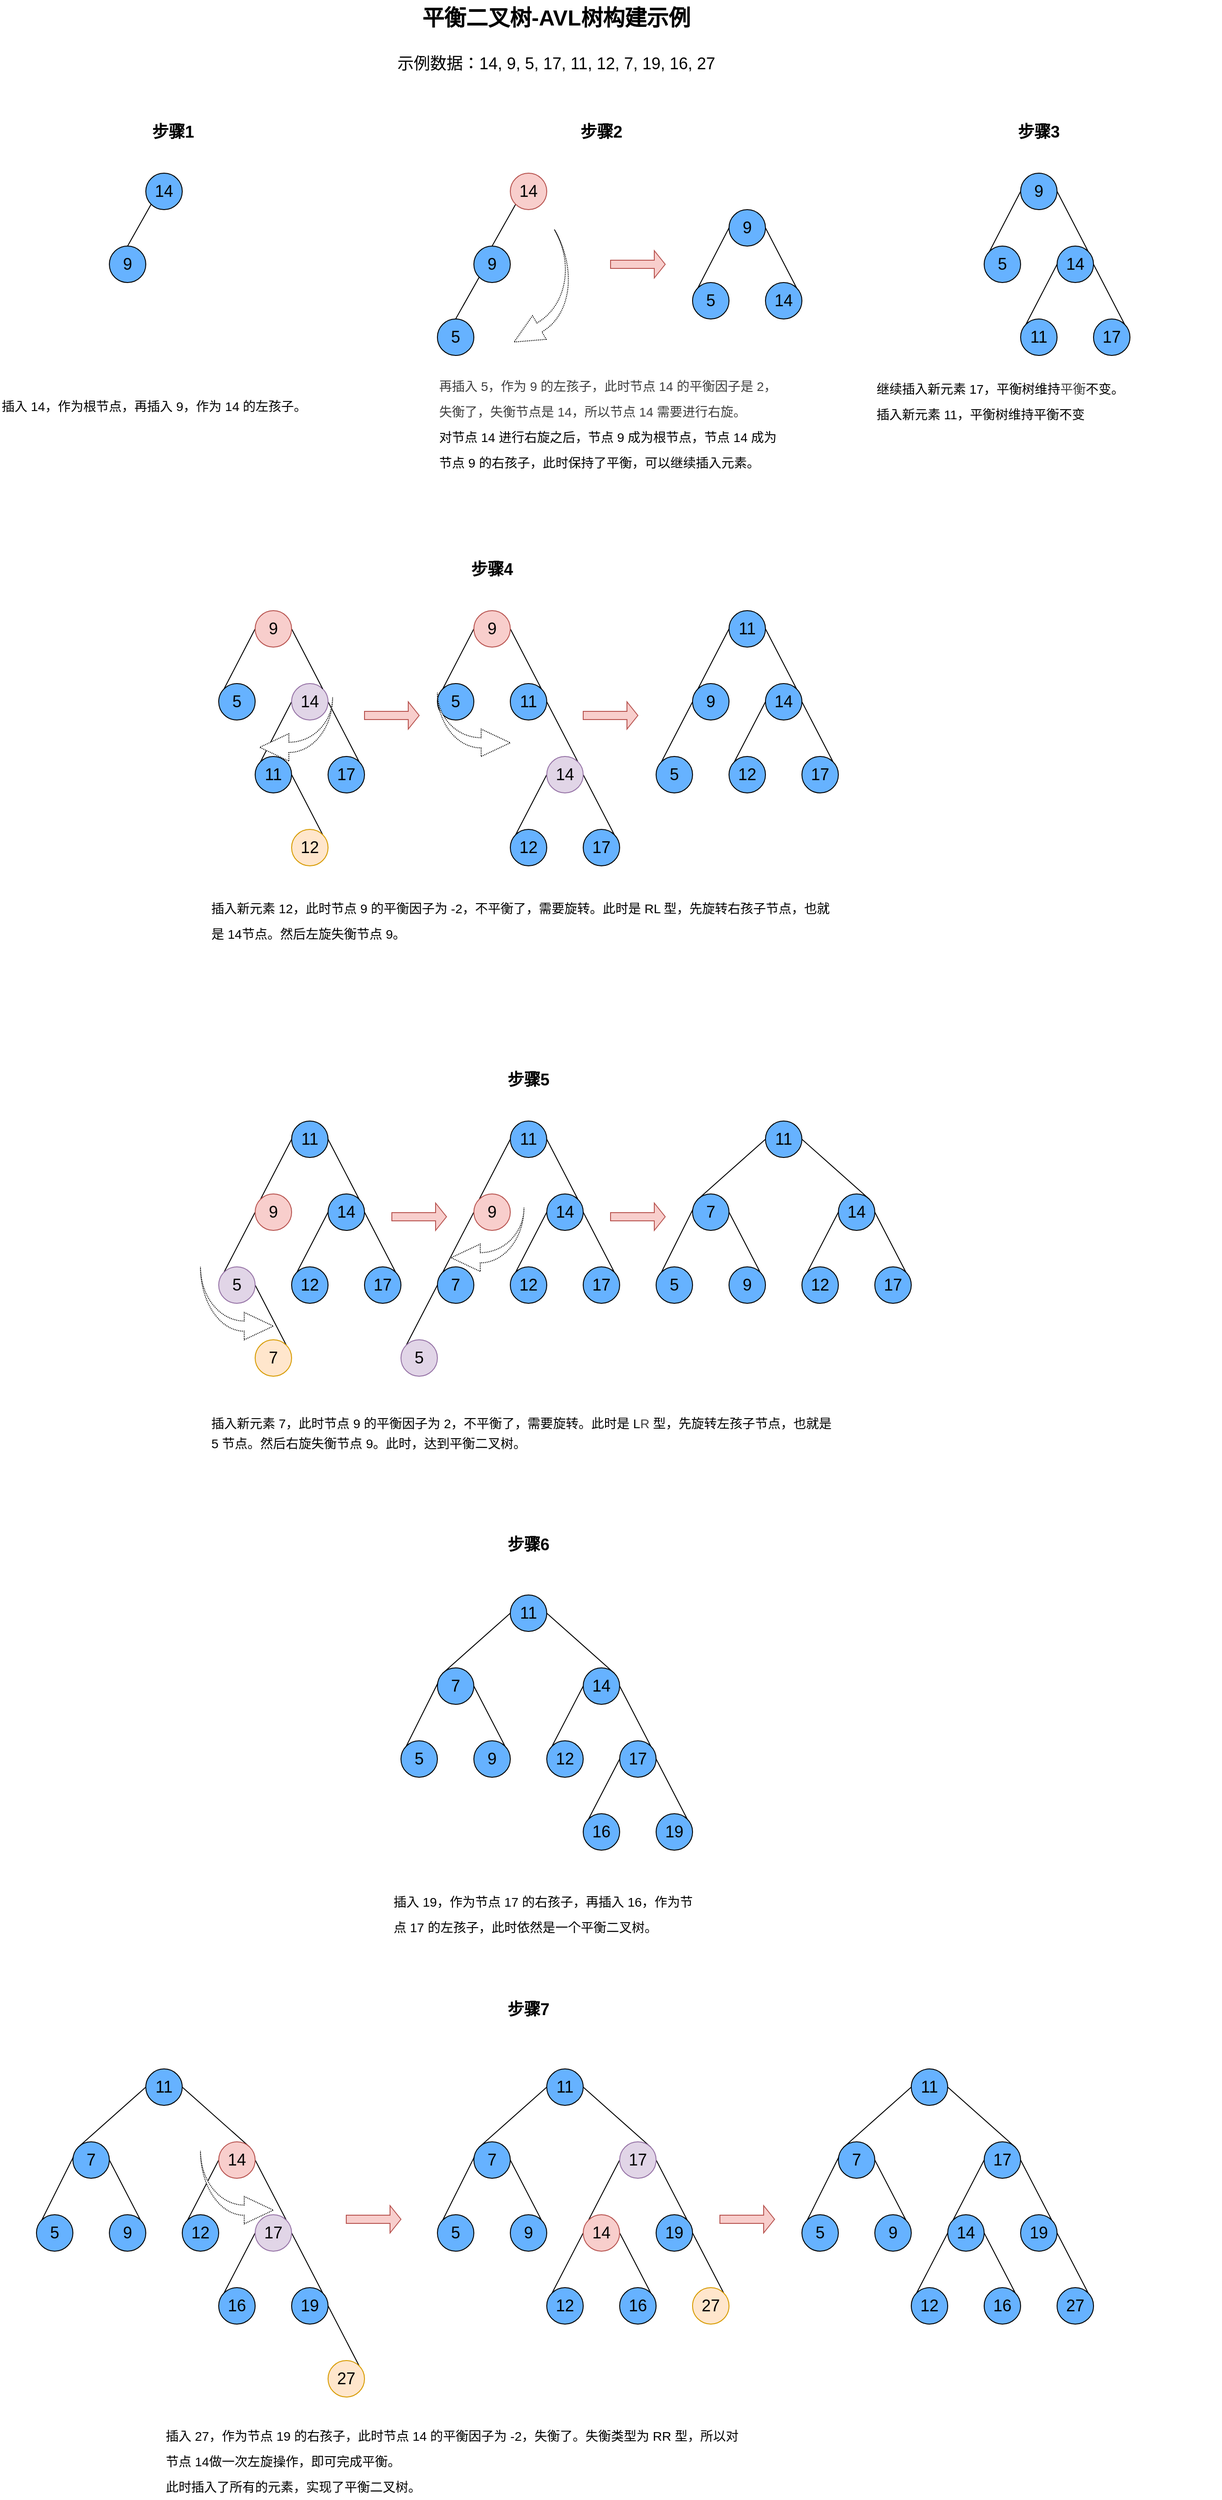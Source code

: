<mxfile version="26.2.14">
  <diagram id="YEVGIOFD4EVIUU1JOiOm" name="Page-1">
    <mxGraphModel dx="1411" dy="2709" grid="1" gridSize="10" guides="1" tooltips="1" connect="1" arrows="1" fold="1" page="1" pageScale="1" pageWidth="1200" pageHeight="1920" math="0" shadow="0">
      <root>
        <mxCell id="0" />
        <mxCell id="1" parent="0" />
        <mxCell id="4" value="&lt;b&gt;&lt;font style=&quot;font-size: 18px;&quot;&gt;步骤1&lt;/font&gt;&lt;/b&gt;" style="text;html=1;align=center;verticalAlign=middle;whiteSpace=wrap;rounded=0;" parent="1" vertex="1">
          <mxGeometry x="200" y="100" width="60" height="30" as="geometry" />
        </mxCell>
        <mxCell id="9" value="&lt;font style=&quot;font-size: 14px; line-height: 200%;&quot;&gt;插入 14，作为根节点，再插入 9，作为 14 的左孩子。&lt;/font&gt;" style="text;html=1;align=left;verticalAlign=middle;whiteSpace=wrap;rounded=0;" parent="1" vertex="1">
          <mxGeometry x="40" y="390" width="380" height="50" as="geometry" />
        </mxCell>
        <mxCell id="10" style="edgeStyle=none;html=1;exitX=0;exitY=1;exitDx=0;exitDy=0;entryX=0.5;entryY=0;entryDx=0;entryDy=0;endArrow=none;endFill=0;" parent="1" target="13" edge="1">
          <mxGeometry relative="1" as="geometry">
            <mxPoint x="605.858" y="194.142" as="sourcePoint" />
          </mxGeometry>
        </mxCell>
        <mxCell id="12" style="edgeStyle=none;html=1;exitX=0;exitY=1;exitDx=0;exitDy=0;entryX=0.5;entryY=0;entryDx=0;entryDy=0;endArrow=none;endFill=0;" parent="1" source="13" target="14" edge="1">
          <mxGeometry relative="1" as="geometry" />
        </mxCell>
        <mxCell id="13" value="&lt;font style=&quot;color: rgb(0, 0, 0); font-size: 18px;&quot;&gt;9&lt;/font&gt;" style="ellipse;whiteSpace=wrap;html=1;aspect=fixed;fillColor=#66B2FF;" parent="1" vertex="1">
          <mxGeometry x="560" y="240" width="40" height="40" as="geometry" />
        </mxCell>
        <mxCell id="14" value="&lt;font style=&quot;color: rgb(0, 0, 0); font-size: 18px;&quot;&gt;5&lt;/font&gt;" style="ellipse;whiteSpace=wrap;html=1;aspect=fixed;fillColor=#66B2FF;" parent="1" vertex="1">
          <mxGeometry x="520" y="320" width="40" height="40" as="geometry" />
        </mxCell>
        <mxCell id="16" value="&lt;b&gt;&lt;font style=&quot;font-size: 18px;&quot;&gt;步骤2&lt;/font&gt;&lt;/b&gt;" style="text;html=1;align=center;verticalAlign=middle;whiteSpace=wrap;rounded=0;" parent="1" vertex="1">
          <mxGeometry x="670" y="100" width="60" height="30" as="geometry" />
        </mxCell>
        <mxCell id="17" value="&lt;font style=&quot;color: rgb(0, 0, 0); font-size: 18px;&quot;&gt;14&lt;/font&gt;" style="ellipse;whiteSpace=wrap;html=1;aspect=fixed;fillColor=#66B2FF;" parent="1" vertex="1">
          <mxGeometry x="880" y="280" width="40" height="40" as="geometry" />
        </mxCell>
        <mxCell id="20" style="edgeStyle=none;html=1;exitX=0;exitY=0.5;exitDx=0;exitDy=0;entryX=0;entryY=0;entryDx=0;entryDy=0;endArrow=none;endFill=0;" parent="1" source="18" target="19" edge="1">
          <mxGeometry relative="1" as="geometry" />
        </mxCell>
        <mxCell id="21" style="edgeStyle=none;html=1;exitX=1;exitY=0.5;exitDx=0;exitDy=0;entryX=1;entryY=0;entryDx=0;entryDy=0;endArrow=none;endFill=0;" parent="1" source="18" target="17" edge="1">
          <mxGeometry relative="1" as="geometry" />
        </mxCell>
        <mxCell id="18" value="&lt;font style=&quot;color: rgb(0, 0, 0); font-size: 18px;&quot;&gt;9&lt;/font&gt;" style="ellipse;whiteSpace=wrap;html=1;aspect=fixed;fillColor=#66B2FF;" parent="1" vertex="1">
          <mxGeometry x="840" y="200" width="40" height="40" as="geometry" />
        </mxCell>
        <mxCell id="19" value="&lt;font style=&quot;color: rgb(0, 0, 0); font-size: 18px;&quot;&gt;5&lt;/font&gt;" style="ellipse;whiteSpace=wrap;html=1;aspect=fixed;fillColor=#66B2FF;" parent="1" vertex="1">
          <mxGeometry x="800" y="280" width="40" height="40" as="geometry" />
        </mxCell>
        <mxCell id="22" value="&lt;div&gt;&lt;span style=&quot;font-size: 14px; line-height: 200%;&quot;&gt;&lt;span style=&quot;color: rgb(63, 63, 63);&quot;&gt;再插入 5，作为 9 的左孩子，此时节点 14 的平衡因子是 2，失衡了，失衡节点是 14，所以节点 14 需要进行右旋。&lt;/span&gt;&lt;/span&gt;&lt;/div&gt;&lt;span style=&quot;font-size: 14px; line-height: 200%;&quot;&gt;对节点 14 进行右旋之后，节点 9 成为根节点，节点 14 成为节点 9 的右孩子，此时保持了平衡，可以继续插入元素。&lt;/span&gt;" style="text;html=1;align=left;verticalAlign=middle;whiteSpace=wrap;rounded=0;" parent="1" vertex="1">
          <mxGeometry x="520" y="380" width="380" height="110" as="geometry" />
        </mxCell>
        <mxCell id="23" value="" style="html=1;shadow=0;align=center;verticalAlign=middle;shape=mxgraph.arrows2.jumpInArrow;dy=5.58;dx=31.99;arrowHead=30.02;rotation=60;flipH=1;flipV=1;direction=north;perimeterSpacing=0;dashed=1;dashPattern=1 1;" parent="1" vertex="1">
          <mxGeometry x="580" y="240" width="100" height="100" as="geometry" />
        </mxCell>
        <mxCell id="24" value="&lt;b&gt;&lt;font style=&quot;font-size: 18px;&quot;&gt;步骤3&lt;/font&gt;&lt;/b&gt;" style="text;html=1;align=center;verticalAlign=middle;whiteSpace=wrap;rounded=0;" parent="1" vertex="1">
          <mxGeometry x="1150" y="100" width="60" height="30" as="geometry" />
        </mxCell>
        <mxCell id="33" style="edgeStyle=none;html=1;exitX=1;exitY=0.5;exitDx=0;exitDy=0;entryX=1;entryY=0;entryDx=0;entryDy=0;endArrow=none;endFill=0;" parent="1" source="25" target="31" edge="1">
          <mxGeometry relative="1" as="geometry" />
        </mxCell>
        <mxCell id="35" style="edgeStyle=none;html=1;exitX=0;exitY=0.5;exitDx=0;exitDy=0;entryX=0;entryY=0;entryDx=0;entryDy=0;endArrow=none;endFill=0;" parent="1" source="25" target="34" edge="1">
          <mxGeometry relative="1" as="geometry" />
        </mxCell>
        <mxCell id="25" value="&lt;font style=&quot;color: rgb(0, 0, 0); font-size: 18px;&quot;&gt;14&lt;/font&gt;" style="ellipse;whiteSpace=wrap;html=1;aspect=fixed;fillColor=#66B2FF;" parent="1" vertex="1">
          <mxGeometry x="1200" y="240" width="40" height="40" as="geometry" />
        </mxCell>
        <mxCell id="26" style="edgeStyle=none;html=1;exitX=0;exitY=0.5;exitDx=0;exitDy=0;entryX=0;entryY=0;entryDx=0;entryDy=0;endArrow=none;endFill=0;" parent="1" source="28" target="29" edge="1">
          <mxGeometry relative="1" as="geometry" />
        </mxCell>
        <mxCell id="27" style="edgeStyle=none;html=1;exitX=1;exitY=0.5;exitDx=0;exitDy=0;entryX=1;entryY=0;entryDx=0;entryDy=0;endArrow=none;endFill=0;" parent="1" source="28" target="25" edge="1">
          <mxGeometry relative="1" as="geometry" />
        </mxCell>
        <mxCell id="28" value="&lt;font style=&quot;color: rgb(0, 0, 0); font-size: 18px;&quot;&gt;9&lt;/font&gt;" style="ellipse;whiteSpace=wrap;html=1;aspect=fixed;fillColor=#66B2FF;" parent="1" vertex="1">
          <mxGeometry x="1160" y="160" width="40" height="40" as="geometry" />
        </mxCell>
        <mxCell id="29" value="&lt;font style=&quot;color: rgb(0, 0, 0); font-size: 18px;&quot;&gt;5&lt;/font&gt;" style="ellipse;whiteSpace=wrap;html=1;aspect=fixed;fillColor=#66B2FF;" parent="1" vertex="1">
          <mxGeometry x="1120" y="240" width="40" height="40" as="geometry" />
        </mxCell>
        <mxCell id="30" value="&lt;span style=&quot;font-size: 14px; line-height: 200%;&quot;&gt;继续插入新元素 17，平衡树维持&lt;span style=&quot;color: rgb(63, 63, 63);&quot;&gt;平衡&lt;/span&gt;不变。&lt;/span&gt;&lt;div&gt;&lt;span style=&quot;font-size: 14px; line-height: 200%;&quot;&gt;插入新元素 11，平衡树维持平衡不变&lt;/span&gt;&lt;/div&gt;" style="text;html=1;align=left;verticalAlign=middle;whiteSpace=wrap;rounded=0;" parent="1" vertex="1">
          <mxGeometry x="1000" y="380" width="380" height="60" as="geometry" />
        </mxCell>
        <mxCell id="31" value="&lt;font style=&quot;color: rgb(0, 0, 0); font-size: 18px;&quot;&gt;17&lt;/font&gt;" style="ellipse;whiteSpace=wrap;html=1;aspect=fixed;fillColor=#66B2FF;" parent="1" vertex="1">
          <mxGeometry x="1240" y="320" width="40" height="40" as="geometry" />
        </mxCell>
        <mxCell id="34" value="&lt;font style=&quot;color: rgb(0, 0, 0); font-size: 18px;&quot;&gt;11&lt;/font&gt;" style="ellipse;whiteSpace=wrap;html=1;aspect=fixed;fillColor=#66B2FF;" parent="1" vertex="1">
          <mxGeometry x="1160" y="320" width="40" height="40" as="geometry" />
        </mxCell>
        <mxCell id="36" value="&lt;b&gt;&lt;font style=&quot;font-size: 18px;&quot;&gt;步骤4&lt;/font&gt;&lt;/b&gt;" style="text;html=1;align=center;verticalAlign=middle;whiteSpace=wrap;rounded=0;" parent="1" vertex="1">
          <mxGeometry x="550" y="580" width="60" height="30" as="geometry" />
        </mxCell>
        <mxCell id="37" style="edgeStyle=none;html=1;exitX=1;exitY=0.5;exitDx=0;exitDy=0;entryX=1;entryY=0;entryDx=0;entryDy=0;endArrow=none;endFill=0;" parent="1" source="39" target="45" edge="1">
          <mxGeometry relative="1" as="geometry" />
        </mxCell>
        <mxCell id="38" style="edgeStyle=none;html=1;exitX=0;exitY=0.5;exitDx=0;exitDy=0;entryX=0;entryY=0;entryDx=0;entryDy=0;endArrow=none;endFill=0;" parent="1" source="39" target="46" edge="1">
          <mxGeometry relative="1" as="geometry" />
        </mxCell>
        <mxCell id="39" value="&lt;font style=&quot;color: rgb(0, 0, 0); font-size: 18px;&quot;&gt;14&lt;/font&gt;" style="ellipse;whiteSpace=wrap;html=1;aspect=fixed;fillColor=#e1d5e7;strokeColor=#9673a6;" parent="1" vertex="1">
          <mxGeometry x="360" y="720" width="40" height="40" as="geometry" />
        </mxCell>
        <mxCell id="40" style="edgeStyle=none;html=1;exitX=0;exitY=0.5;exitDx=0;exitDy=0;entryX=0;entryY=0;entryDx=0;entryDy=0;endArrow=none;endFill=0;" parent="1" source="42" target="43" edge="1">
          <mxGeometry relative="1" as="geometry" />
        </mxCell>
        <mxCell id="41" style="edgeStyle=none;html=1;exitX=1;exitY=0.5;exitDx=0;exitDy=0;entryX=1;entryY=0;entryDx=0;entryDy=0;endArrow=none;endFill=0;" parent="1" source="42" target="39" edge="1">
          <mxGeometry relative="1" as="geometry" />
        </mxCell>
        <mxCell id="42" value="&lt;font style=&quot;color: rgb(0, 0, 0); font-size: 18px;&quot;&gt;9&lt;/font&gt;" style="ellipse;whiteSpace=wrap;html=1;aspect=fixed;fillColor=#f8cecc;strokeColor=#b85450;" parent="1" vertex="1">
          <mxGeometry x="320" y="640" width="40" height="40" as="geometry" />
        </mxCell>
        <mxCell id="43" value="&lt;font style=&quot;color: rgb(0, 0, 0); font-size: 18px;&quot;&gt;5&lt;/font&gt;" style="ellipse;whiteSpace=wrap;html=1;aspect=fixed;fillColor=#66B2FF;" parent="1" vertex="1">
          <mxGeometry x="280" y="720" width="40" height="40" as="geometry" />
        </mxCell>
        <mxCell id="44" value="&lt;div&gt;&lt;span style=&quot;font-size: 14px; line-height: 200%;&quot;&gt;插入新元素 12，此时节点 9 的平衡因子为 -2，不平衡了，需要旋转。此时是 RL 型，先旋转右孩子节点，也就是 14节点。然后左旋失衡节点 9。&lt;/span&gt;&lt;/div&gt;" style="text;html=1;align=left;verticalAlign=middle;whiteSpace=wrap;rounded=0;" parent="1" vertex="1">
          <mxGeometry x="270" y="950" width="690" height="60" as="geometry" />
        </mxCell>
        <mxCell id="45" value="&lt;font style=&quot;color: rgb(0, 0, 0); font-size: 18px;&quot;&gt;17&lt;/font&gt;" style="ellipse;whiteSpace=wrap;html=1;aspect=fixed;fillColor=#66B2FF;" parent="1" vertex="1">
          <mxGeometry x="400" y="800" width="40" height="40" as="geometry" />
        </mxCell>
        <mxCell id="48" style="edgeStyle=none;html=1;exitX=1;exitY=0.5;exitDx=0;exitDy=0;entryX=1;entryY=0;entryDx=0;entryDy=0;endArrow=none;endFill=0;" parent="1" source="46" edge="1">
          <mxGeometry relative="1" as="geometry">
            <mxPoint x="394.142" y="885.858" as="targetPoint" />
          </mxGeometry>
        </mxCell>
        <mxCell id="46" value="&lt;font style=&quot;color: rgb(0, 0, 0); font-size: 18px;&quot;&gt;11&lt;/font&gt;" style="ellipse;whiteSpace=wrap;html=1;aspect=fixed;fillColor=#66B2FF;" parent="1" vertex="1">
          <mxGeometry x="320" y="800" width="40" height="40" as="geometry" />
        </mxCell>
        <mxCell id="50" value="" style="shape=singleArrow;whiteSpace=wrap;html=1;fillColor=#f8cecc;strokeColor=#b85450;" parent="1" vertex="1">
          <mxGeometry x="440" y="740" width="60" height="30" as="geometry" />
        </mxCell>
        <mxCell id="51" value="&lt;font style=&quot;color: rgb(0, 0, 0); font-size: 18px;&quot;&gt;14&lt;/font&gt;" style="ellipse;whiteSpace=wrap;html=1;aspect=fixed;fillColor=#f8cecc;strokeColor=#b85450;" parent="1" vertex="1">
          <mxGeometry x="600" y="160" width="40" height="40" as="geometry" />
        </mxCell>
        <mxCell id="52" value="&lt;font style=&quot;color: rgb(0, 0, 0); font-size: 18px;&quot;&gt;12&lt;/font&gt;" style="ellipse;whiteSpace=wrap;html=1;aspect=fixed;fillColor=#ffe6cc;strokeColor=#d79b00;" parent="1" vertex="1">
          <mxGeometry x="360" y="880" width="40" height="40" as="geometry" />
        </mxCell>
        <mxCell id="53" style="edgeStyle=none;html=1;exitX=1;exitY=0.5;exitDx=0;exitDy=0;entryX=1;entryY=0;entryDx=0;entryDy=0;endArrow=none;endFill=0;" parent="1" source="55" target="60" edge="1">
          <mxGeometry relative="1" as="geometry" />
        </mxCell>
        <mxCell id="55" value="&lt;font style=&quot;color: rgb(0, 0, 0); font-size: 18px;&quot;&gt;11&lt;/font&gt;" style="ellipse;whiteSpace=wrap;html=1;aspect=fixed;fillColor=#66B2FF;" parent="1" vertex="1">
          <mxGeometry x="600" y="720" width="40" height="40" as="geometry" />
        </mxCell>
        <mxCell id="56" style="edgeStyle=none;html=1;exitX=0;exitY=0.5;exitDx=0;exitDy=0;entryX=0;entryY=0;entryDx=0;entryDy=0;endArrow=none;endFill=0;" parent="1" source="58" target="59" edge="1">
          <mxGeometry relative="1" as="geometry" />
        </mxCell>
        <mxCell id="57" style="edgeStyle=none;html=1;exitX=1;exitY=0.5;exitDx=0;exitDy=0;entryX=1;entryY=0;entryDx=0;entryDy=0;endArrow=none;endFill=0;" parent="1" source="58" target="55" edge="1">
          <mxGeometry relative="1" as="geometry" />
        </mxCell>
        <mxCell id="58" value="&lt;font style=&quot;color: rgb(0, 0, 0); font-size: 18px;&quot;&gt;9&lt;/font&gt;" style="ellipse;whiteSpace=wrap;html=1;aspect=fixed;fillColor=#f8cecc;strokeColor=#b85450;" parent="1" vertex="1">
          <mxGeometry x="560" y="640" width="40" height="40" as="geometry" />
        </mxCell>
        <mxCell id="59" value="&lt;font style=&quot;color: rgb(0, 0, 0); font-size: 18px;&quot;&gt;5&lt;/font&gt;" style="ellipse;whiteSpace=wrap;html=1;aspect=fixed;fillColor=#66B2FF;" parent="1" vertex="1">
          <mxGeometry x="520" y="720" width="40" height="40" as="geometry" />
        </mxCell>
        <mxCell id="65" style="edgeStyle=none;html=1;exitX=0;exitY=0.5;exitDx=0;exitDy=0;entryX=0;entryY=0;entryDx=0;entryDy=0;endArrow=none;endFill=0;" parent="1" source="60" target="62" edge="1">
          <mxGeometry relative="1" as="geometry" />
        </mxCell>
        <mxCell id="66" style="edgeStyle=none;html=1;exitX=1;exitY=0.5;exitDx=0;exitDy=0;entryX=1;entryY=0;entryDx=0;entryDy=0;endArrow=none;endFill=0;" parent="1" source="60" target="64" edge="1">
          <mxGeometry relative="1" as="geometry" />
        </mxCell>
        <mxCell id="60" value="&lt;font style=&quot;color: rgb(0, 0, 0); font-size: 18px;&quot;&gt;14&lt;/font&gt;" style="ellipse;whiteSpace=wrap;html=1;aspect=fixed;fillColor=#e1d5e7;strokeColor=#9673a6;" parent="1" vertex="1">
          <mxGeometry x="640" y="800" width="40" height="40" as="geometry" />
        </mxCell>
        <mxCell id="62" value="&lt;font style=&quot;color: rgb(0, 0, 0); font-size: 18px;&quot;&gt;12&lt;/font&gt;" style="ellipse;whiteSpace=wrap;html=1;aspect=fixed;fillColor=#66B2FF;" parent="1" vertex="1">
          <mxGeometry x="600" y="880" width="40" height="40" as="geometry" />
        </mxCell>
        <mxCell id="64" value="&lt;font style=&quot;color: rgb(0, 0, 0); font-size: 18px;&quot;&gt;17&lt;/font&gt;" style="ellipse;whiteSpace=wrap;html=1;aspect=fixed;fillColor=#66B2FF;" parent="1" vertex="1">
          <mxGeometry x="680" y="880" width="40" height="40" as="geometry" />
        </mxCell>
        <mxCell id="67" value="" style="shape=singleArrow;whiteSpace=wrap;html=1;fillColor=#f8cecc;strokeColor=#b85450;" parent="1" vertex="1">
          <mxGeometry x="680" y="740" width="60" height="30" as="geometry" />
        </mxCell>
        <mxCell id="68" style="edgeStyle=none;html=1;exitX=1;exitY=0.5;exitDx=0;exitDy=0;entryX=1;entryY=0;entryDx=0;entryDy=0;endArrow=none;endFill=0;" parent="1" source="69" target="76" edge="1">
          <mxGeometry relative="1" as="geometry" />
        </mxCell>
        <mxCell id="80" style="edgeStyle=none;html=1;exitX=0;exitY=0.5;exitDx=0;exitDy=0;entryX=0;entryY=0;entryDx=0;entryDy=0;endArrow=none;endFill=0;" parent="1" source="69" target="73" edge="1">
          <mxGeometry relative="1" as="geometry" />
        </mxCell>
        <mxCell id="69" value="&lt;font style=&quot;color: rgb(0, 0, 0); font-size: 18px;&quot;&gt;11&lt;/font&gt;" style="ellipse;whiteSpace=wrap;html=1;aspect=fixed;fillColor=#66B2FF;" parent="1" vertex="1">
          <mxGeometry x="840" y="640" width="40" height="40" as="geometry" />
        </mxCell>
        <mxCell id="81" style="edgeStyle=none;html=1;exitX=0;exitY=0.5;exitDx=0;exitDy=0;entryX=0;entryY=0;entryDx=0;entryDy=0;endArrow=none;endFill=0;" parent="1" source="73" target="79" edge="1">
          <mxGeometry relative="1" as="geometry" />
        </mxCell>
        <mxCell id="73" value="&lt;font style=&quot;color: rgb(0, 0, 0); font-size: 18px;&quot;&gt;9&lt;/font&gt;" style="ellipse;whiteSpace=wrap;html=1;aspect=fixed;fillColor=#66B2FF;" parent="1" vertex="1">
          <mxGeometry x="800" y="720" width="40" height="40" as="geometry" />
        </mxCell>
        <mxCell id="74" style="edgeStyle=none;html=1;exitX=0;exitY=0.5;exitDx=0;exitDy=0;entryX=0;entryY=0;entryDx=0;entryDy=0;endArrow=none;endFill=0;" parent="1" source="76" target="77" edge="1">
          <mxGeometry relative="1" as="geometry" />
        </mxCell>
        <mxCell id="75" style="edgeStyle=none;html=1;exitX=1;exitY=0.5;exitDx=0;exitDy=0;entryX=1;entryY=0;entryDx=0;entryDy=0;endArrow=none;endFill=0;" parent="1" source="76" target="78" edge="1">
          <mxGeometry relative="1" as="geometry" />
        </mxCell>
        <mxCell id="76" value="&lt;font style=&quot;color: rgb(0, 0, 0); font-size: 18px;&quot;&gt;14&lt;/font&gt;" style="ellipse;whiteSpace=wrap;html=1;aspect=fixed;fillColor=#66B2FF;" parent="1" vertex="1">
          <mxGeometry x="880" y="720" width="40" height="40" as="geometry" />
        </mxCell>
        <mxCell id="77" value="&lt;font style=&quot;color: rgb(0, 0, 0); font-size: 18px;&quot;&gt;12&lt;/font&gt;" style="ellipse;whiteSpace=wrap;html=1;aspect=fixed;fillColor=#66B2FF;" parent="1" vertex="1">
          <mxGeometry x="840" y="800" width="40" height="40" as="geometry" />
        </mxCell>
        <mxCell id="78" value="&lt;font style=&quot;color: rgb(0, 0, 0); font-size: 18px;&quot;&gt;17&lt;/font&gt;" style="ellipse;whiteSpace=wrap;html=1;aspect=fixed;fillColor=#66B2FF;" parent="1" vertex="1">
          <mxGeometry x="920" y="800" width="40" height="40" as="geometry" />
        </mxCell>
        <mxCell id="79" value="&lt;font style=&quot;color: rgb(0, 0, 0); font-size: 18px;&quot;&gt;5&lt;/font&gt;" style="ellipse;whiteSpace=wrap;html=1;aspect=fixed;fillColor=#66B2FF;" parent="1" vertex="1">
          <mxGeometry x="760" y="800" width="40" height="40" as="geometry" />
        </mxCell>
        <mxCell id="82" value="" style="html=1;shadow=0;align=center;verticalAlign=middle;shape=mxgraph.arrows2.jumpInArrow;dy=5.58;dx=31.99;arrowHead=30.02;rotation=90;flipH=1;flipV=1;direction=north;perimeterSpacing=0;dashed=1;dashPattern=1 1;" parent="1" vertex="1">
          <mxGeometry x="330" y="730" width="70" height="80" as="geometry" />
        </mxCell>
        <mxCell id="84" value="" style="shape=singleArrow;whiteSpace=wrap;html=1;fillColor=#f8cecc;strokeColor=#b85450;" parent="1" vertex="1">
          <mxGeometry x="710" y="245" width="60" height="30" as="geometry" />
        </mxCell>
        <mxCell id="85" style="edgeStyle=none;html=1;exitX=0;exitY=1;exitDx=0;exitDy=0;entryX=0.5;entryY=0;entryDx=0;entryDy=0;endArrow=none;endFill=0;" parent="1" target="87" edge="1">
          <mxGeometry relative="1" as="geometry">
            <mxPoint x="205.858" y="194.142" as="sourcePoint" />
          </mxGeometry>
        </mxCell>
        <mxCell id="87" value="&lt;font style=&quot;color: rgb(0, 0, 0); font-size: 18px;&quot;&gt;9&lt;/font&gt;" style="ellipse;whiteSpace=wrap;html=1;aspect=fixed;fillColor=#66B2FF;" parent="1" vertex="1">
          <mxGeometry x="160" y="240" width="40" height="40" as="geometry" />
        </mxCell>
        <mxCell id="90" value="&lt;font style=&quot;color: rgb(0, 0, 0); font-size: 18px;&quot;&gt;14&lt;/font&gt;" style="ellipse;whiteSpace=wrap;html=1;aspect=fixed;fillColor=#66B2FF;" parent="1" vertex="1">
          <mxGeometry x="200" y="160" width="40" height="40" as="geometry" />
        </mxCell>
        <mxCell id="91" value="&lt;font style=&quot;font-size: 24px;&quot;&gt;&lt;b&gt;平衡二叉树-AVL树构建示例&lt;/b&gt;&lt;/font&gt;" style="text;html=1;align=center;verticalAlign=middle;resizable=0;points=[];autosize=1;strokeColor=none;fillColor=none;" parent="1" vertex="1">
          <mxGeometry x="490" y="-30" width="320" height="40" as="geometry" />
        </mxCell>
        <mxCell id="92" value="&lt;font style=&quot;font-size: 18px;&quot;&gt;示例数据：14, 9, 5, 17, 11, 12, 7, 19, 16, 27&lt;/font&gt;" style="text;html=1;align=center;verticalAlign=middle;resizable=0;points=[];autosize=1;strokeColor=none;fillColor=none;" parent="1" vertex="1">
          <mxGeometry x="465" y="20" width="370" height="40" as="geometry" />
        </mxCell>
        <mxCell id="93" value="&lt;b&gt;&lt;font style=&quot;font-size: 18px;&quot;&gt;步骤5&lt;/font&gt;&lt;/b&gt;" style="text;html=1;align=center;verticalAlign=middle;whiteSpace=wrap;rounded=0;" parent="1" vertex="1">
          <mxGeometry x="590" y="1140" width="60" height="30" as="geometry" />
        </mxCell>
        <mxCell id="101" value="&lt;div&gt;&lt;span style=&quot;font-size: 14px; line-height: 200%;&quot;&gt;插入新元素 7，此时节点 9 的平衡因子为 2，不平衡了，需要旋转。此时是 L&lt;/span&gt;&lt;span style=&quot;color: rgb(63, 63, 63); font-size: 14px; background-color: transparent;&quot;&gt;R&lt;/span&gt;&lt;span style=&quot;font-size: 14px; background-color: transparent;&quot;&gt;&amp;nbsp;型，先旋转左孩子节点，也就是 5 节点。然后右旋失衡节点 9。此时，达到平衡二叉树。&lt;/span&gt;&lt;/div&gt;" style="text;html=1;align=left;verticalAlign=middle;whiteSpace=wrap;rounded=0;" parent="1" vertex="1">
          <mxGeometry x="270" y="1510" width="690" height="60" as="geometry" />
        </mxCell>
        <mxCell id="119" style="edgeStyle=none;html=1;exitX=1;exitY=0.5;exitDx=0;exitDy=0;entryX=1;entryY=0;entryDx=0;entryDy=0;endArrow=none;endFill=0;" parent="1" source="121" target="126" edge="1">
          <mxGeometry relative="1" as="geometry" />
        </mxCell>
        <mxCell id="120" style="edgeStyle=none;html=1;exitX=0;exitY=0.5;exitDx=0;exitDy=0;entryX=0;entryY=0;entryDx=0;entryDy=0;endArrow=none;endFill=0;" parent="1" source="121" target="123" edge="1">
          <mxGeometry relative="1" as="geometry" />
        </mxCell>
        <mxCell id="121" value="&lt;font style=&quot;color: rgb(0, 0, 0); font-size: 18px;&quot;&gt;11&lt;/font&gt;" style="ellipse;whiteSpace=wrap;html=1;aspect=fixed;fillColor=#66B2FF;" parent="1" vertex="1">
          <mxGeometry x="360" y="1200" width="40" height="40" as="geometry" />
        </mxCell>
        <mxCell id="122" style="edgeStyle=none;html=1;exitX=0;exitY=0.5;exitDx=0;exitDy=0;entryX=0;entryY=0;entryDx=0;entryDy=0;endArrow=none;endFill=0;" parent="1" source="123" target="129" edge="1">
          <mxGeometry relative="1" as="geometry" />
        </mxCell>
        <mxCell id="123" value="&lt;font style=&quot;color: rgb(0, 0, 0); font-size: 18px;&quot;&gt;9&lt;/font&gt;" style="ellipse;whiteSpace=wrap;html=1;aspect=fixed;fillColor=#f8cecc;strokeColor=#b85450;" parent="1" vertex="1">
          <mxGeometry x="320" y="1280" width="40" height="40" as="geometry" />
        </mxCell>
        <mxCell id="124" style="edgeStyle=none;html=1;exitX=0;exitY=0.5;exitDx=0;exitDy=0;entryX=0;entryY=0;entryDx=0;entryDy=0;endArrow=none;endFill=0;" parent="1" source="126" target="127" edge="1">
          <mxGeometry relative="1" as="geometry" />
        </mxCell>
        <mxCell id="125" style="edgeStyle=none;html=1;exitX=1;exitY=0.5;exitDx=0;exitDy=0;entryX=1;entryY=0;entryDx=0;entryDy=0;endArrow=none;endFill=0;" parent="1" source="126" target="128" edge="1">
          <mxGeometry relative="1" as="geometry" />
        </mxCell>
        <mxCell id="126" value="&lt;font style=&quot;color: rgb(0, 0, 0); font-size: 18px;&quot;&gt;14&lt;/font&gt;" style="ellipse;whiteSpace=wrap;html=1;aspect=fixed;fillColor=#66B2FF;" parent="1" vertex="1">
          <mxGeometry x="400" y="1280" width="40" height="40" as="geometry" />
        </mxCell>
        <mxCell id="127" value="&lt;font style=&quot;color: rgb(0, 0, 0); font-size: 18px;&quot;&gt;12&lt;/font&gt;" style="ellipse;whiteSpace=wrap;html=1;aspect=fixed;fillColor=#66B2FF;" parent="1" vertex="1">
          <mxGeometry x="360" y="1360" width="40" height="40" as="geometry" />
        </mxCell>
        <mxCell id="128" value="&lt;font style=&quot;color: rgb(0, 0, 0); font-size: 18px;&quot;&gt;17&lt;/font&gt;" style="ellipse;whiteSpace=wrap;html=1;aspect=fixed;fillColor=#66B2FF;" parent="1" vertex="1">
          <mxGeometry x="440" y="1360" width="40" height="40" as="geometry" />
        </mxCell>
        <mxCell id="133" style="edgeStyle=none;html=1;exitX=1;exitY=0.5;exitDx=0;exitDy=0;entryX=1;entryY=0;entryDx=0;entryDy=0;endArrow=none;endFill=0;" parent="1" source="129" target="131" edge="1">
          <mxGeometry relative="1" as="geometry" />
        </mxCell>
        <mxCell id="129" value="&lt;font style=&quot;color: rgb(0, 0, 0); font-size: 18px;&quot;&gt;5&lt;/font&gt;" style="ellipse;whiteSpace=wrap;html=1;aspect=fixed;fillColor=#e1d5e7;strokeColor=#9673a6;" parent="1" vertex="1">
          <mxGeometry x="280" y="1360" width="40" height="40" as="geometry" />
        </mxCell>
        <mxCell id="131" value="&lt;font style=&quot;color: rgb(0, 0, 0); font-size: 18px;&quot;&gt;7&lt;/font&gt;" style="ellipse;whiteSpace=wrap;html=1;aspect=fixed;fillColor=#ffe6cc;strokeColor=#d79b00;" parent="1" vertex="1">
          <mxGeometry x="320" y="1440" width="40" height="40" as="geometry" />
        </mxCell>
        <mxCell id="134" value="" style="html=1;shadow=0;align=center;verticalAlign=middle;shape=mxgraph.arrows2.jumpInArrow;dy=5.58;dx=31.99;arrowHead=30.02;rotation=0;flipH=0;flipV=1;direction=east;perimeterSpacing=0;dashed=1;dashPattern=1 1;" parent="1" vertex="1">
          <mxGeometry x="520" y="730" width="80" height="70" as="geometry" />
        </mxCell>
        <mxCell id="135" value="" style="html=1;shadow=0;align=center;verticalAlign=middle;shape=mxgraph.arrows2.jumpInArrow;dy=5.58;dx=31.99;arrowHead=30.02;rotation=0;flipH=0;flipV=1;direction=east;perimeterSpacing=0;dashed=1;dashPattern=1 1;" parent="1" vertex="1">
          <mxGeometry x="260" y="1360" width="80" height="80" as="geometry" />
        </mxCell>
        <mxCell id="136" style="edgeStyle=none;html=1;exitX=1;exitY=0.5;exitDx=0;exitDy=0;entryX=1;entryY=0;entryDx=0;entryDy=0;endArrow=none;endFill=0;" parent="1" source="138" target="143" edge="1">
          <mxGeometry relative="1" as="geometry" />
        </mxCell>
        <mxCell id="137" style="edgeStyle=none;html=1;exitX=0;exitY=0.5;exitDx=0;exitDy=0;entryX=0;entryY=0;entryDx=0;entryDy=0;endArrow=none;endFill=0;" parent="1" source="138" target="140" edge="1">
          <mxGeometry relative="1" as="geometry" />
        </mxCell>
        <mxCell id="138" value="&lt;font style=&quot;color: rgb(0, 0, 0); font-size: 18px;&quot;&gt;11&lt;/font&gt;" style="ellipse;whiteSpace=wrap;html=1;aspect=fixed;fillColor=#66B2FF;" parent="1" vertex="1">
          <mxGeometry x="600" y="1200" width="40" height="40" as="geometry" />
        </mxCell>
        <mxCell id="139" style="edgeStyle=none;html=1;exitX=0;exitY=0.5;exitDx=0;exitDy=0;entryX=0;entryY=0;entryDx=0;entryDy=0;endArrow=none;endFill=0;" parent="1" source="140" edge="1">
          <mxGeometry relative="1" as="geometry">
            <mxPoint x="525.858" y="1365.858" as="targetPoint" />
          </mxGeometry>
        </mxCell>
        <mxCell id="140" value="&lt;font style=&quot;color: rgb(0, 0, 0); font-size: 18px;&quot;&gt;9&lt;/font&gt;" style="ellipse;whiteSpace=wrap;html=1;aspect=fixed;fillColor=#f8cecc;strokeColor=#b85450;" parent="1" vertex="1">
          <mxGeometry x="560" y="1280" width="40" height="40" as="geometry" />
        </mxCell>
        <mxCell id="141" style="edgeStyle=none;html=1;exitX=0;exitY=0.5;exitDx=0;exitDy=0;entryX=0;entryY=0;entryDx=0;entryDy=0;endArrow=none;endFill=0;" parent="1" source="143" target="144" edge="1">
          <mxGeometry relative="1" as="geometry" />
        </mxCell>
        <mxCell id="142" style="edgeStyle=none;html=1;exitX=1;exitY=0.5;exitDx=0;exitDy=0;entryX=1;entryY=0;entryDx=0;entryDy=0;endArrow=none;endFill=0;" parent="1" source="143" target="145" edge="1">
          <mxGeometry relative="1" as="geometry" />
        </mxCell>
        <mxCell id="143" value="&lt;font style=&quot;color: rgb(0, 0, 0); font-size: 18px;&quot;&gt;14&lt;/font&gt;" style="ellipse;whiteSpace=wrap;html=1;aspect=fixed;fillColor=#66B2FF;" parent="1" vertex="1">
          <mxGeometry x="640" y="1280" width="40" height="40" as="geometry" />
        </mxCell>
        <mxCell id="144" value="&lt;font style=&quot;color: rgb(0, 0, 0); font-size: 18px;&quot;&gt;12&lt;/font&gt;" style="ellipse;whiteSpace=wrap;html=1;aspect=fixed;fillColor=#66B2FF;" parent="1" vertex="1">
          <mxGeometry x="600" y="1360" width="40" height="40" as="geometry" />
        </mxCell>
        <mxCell id="145" value="&lt;font style=&quot;color: rgb(0, 0, 0); font-size: 18px;&quot;&gt;17&lt;/font&gt;" style="ellipse;whiteSpace=wrap;html=1;aspect=fixed;fillColor=#66B2FF;" parent="1" vertex="1">
          <mxGeometry x="680" y="1360" width="40" height="40" as="geometry" />
        </mxCell>
        <mxCell id="150" value="" style="shape=singleArrow;whiteSpace=wrap;html=1;fillColor=#f8cecc;strokeColor=#b85450;" parent="1" vertex="1">
          <mxGeometry x="470" y="1290" width="60" height="30" as="geometry" />
        </mxCell>
        <mxCell id="154" style="edgeStyle=none;html=1;exitX=0;exitY=0.5;exitDx=0;exitDy=0;entryX=0;entryY=0;entryDx=0;entryDy=0;endArrow=none;endFill=0;" parent="1" source="151" target="153" edge="1">
          <mxGeometry relative="1" as="geometry" />
        </mxCell>
        <mxCell id="151" value="&lt;font style=&quot;color: rgb(0, 0, 0); font-size: 18px;&quot;&gt;7&lt;/font&gt;" style="ellipse;whiteSpace=wrap;html=1;aspect=fixed;fillColor=#66B2FF;" parent="1" vertex="1">
          <mxGeometry x="520" y="1360" width="40" height="40" as="geometry" />
        </mxCell>
        <mxCell id="153" value="&lt;font style=&quot;color: rgb(0, 0, 0); font-size: 18px;&quot;&gt;5&lt;/font&gt;" style="ellipse;whiteSpace=wrap;html=1;aspect=fixed;fillColor=#e1d5e7;strokeColor=#9673a6;" parent="1" vertex="1">
          <mxGeometry x="480" y="1440" width="40" height="40" as="geometry" />
        </mxCell>
        <mxCell id="171" style="edgeStyle=none;html=1;exitX=1;exitY=0.5;exitDx=0;exitDy=0;entryX=1;entryY=0;entryDx=0;entryDy=0;endArrow=none;endFill=0;" parent="1" source="173" target="178" edge="1">
          <mxGeometry relative="1" as="geometry" />
        </mxCell>
        <mxCell id="184" style="edgeStyle=none;html=1;exitX=0;exitY=0.5;exitDx=0;exitDy=0;entryX=0;entryY=0;entryDx=0;entryDy=0;endArrow=none;endFill=0;" parent="1" source="173" target="181" edge="1">
          <mxGeometry relative="1" as="geometry" />
        </mxCell>
        <mxCell id="173" value="&lt;font style=&quot;color: rgb(0, 0, 0); font-size: 18px;&quot;&gt;11&lt;/font&gt;" style="ellipse;whiteSpace=wrap;html=1;aspect=fixed;fillColor=#66B2FF;" parent="1" vertex="1">
          <mxGeometry x="880" y="1200" width="40" height="40" as="geometry" />
        </mxCell>
        <mxCell id="176" style="edgeStyle=none;html=1;exitX=0;exitY=0.5;exitDx=0;exitDy=0;entryX=0;entryY=0;entryDx=0;entryDy=0;endArrow=none;endFill=0;" parent="1" source="178" target="179" edge="1">
          <mxGeometry relative="1" as="geometry" />
        </mxCell>
        <mxCell id="177" style="edgeStyle=none;html=1;exitX=1;exitY=0.5;exitDx=0;exitDy=0;entryX=1;entryY=0;entryDx=0;entryDy=0;endArrow=none;endFill=0;" parent="1" source="178" target="180" edge="1">
          <mxGeometry relative="1" as="geometry" />
        </mxCell>
        <mxCell id="178" value="&lt;font style=&quot;color: rgb(0, 0, 0); font-size: 18px;&quot;&gt;14&lt;/font&gt;" style="ellipse;whiteSpace=wrap;html=1;aspect=fixed;fillColor=#66B2FF;" parent="1" vertex="1">
          <mxGeometry x="960" y="1280" width="40" height="40" as="geometry" />
        </mxCell>
        <mxCell id="179" value="&lt;font style=&quot;color: rgb(0, 0, 0); font-size: 18px;&quot;&gt;12&lt;/font&gt;" style="ellipse;whiteSpace=wrap;html=1;aspect=fixed;fillColor=#66B2FF;" parent="1" vertex="1">
          <mxGeometry x="920" y="1360" width="40" height="40" as="geometry" />
        </mxCell>
        <mxCell id="180" value="&lt;font style=&quot;color: rgb(0, 0, 0); font-size: 18px;&quot;&gt;17&lt;/font&gt;" style="ellipse;whiteSpace=wrap;html=1;aspect=fixed;fillColor=#66B2FF;" parent="1" vertex="1">
          <mxGeometry x="1000" y="1360" width="40" height="40" as="geometry" />
        </mxCell>
        <mxCell id="186" style="edgeStyle=none;html=1;exitX=0;exitY=0;exitDx=0;exitDy=0;entryX=0;entryY=0;entryDx=0;entryDy=0;endArrow=none;endFill=0;" parent="1" source="181" target="185" edge="1">
          <mxGeometry relative="1" as="geometry" />
        </mxCell>
        <mxCell id="189" style="edgeStyle=none;html=1;exitX=1;exitY=0.5;exitDx=0;exitDy=0;entryX=1;entryY=0;entryDx=0;entryDy=0;endArrow=none;endFill=0;" parent="1" source="181" edge="1">
          <mxGeometry relative="1" as="geometry">
            <mxPoint x="874.142" y="1365.858" as="targetPoint" />
          </mxGeometry>
        </mxCell>
        <mxCell id="181" value="&lt;font style=&quot;color: rgb(0, 0, 0); font-size: 18px;&quot;&gt;7&lt;/font&gt;" style="ellipse;whiteSpace=wrap;html=1;aspect=fixed;fillColor=#66B2FF;" parent="1" vertex="1">
          <mxGeometry x="800" y="1280" width="40" height="40" as="geometry" />
        </mxCell>
        <mxCell id="182" value="" style="html=1;shadow=0;align=center;verticalAlign=middle;shape=mxgraph.arrows2.jumpInArrow;dy=5.58;dx=31.99;arrowHead=30.02;rotation=90;flipH=1;flipV=1;direction=north;perimeterSpacing=0;dashed=1;dashPattern=1 1;" parent="1" vertex="1">
          <mxGeometry x="540" y="1290" width="70" height="80" as="geometry" />
        </mxCell>
        <mxCell id="185" value="&lt;font style=&quot;color: rgb(0, 0, 0); font-size: 18px;&quot;&gt;5&lt;/font&gt;" style="ellipse;whiteSpace=wrap;html=1;aspect=fixed;fillColor=#66B2FF;" parent="1" vertex="1">
          <mxGeometry x="760" y="1360" width="40" height="40" as="geometry" />
        </mxCell>
        <mxCell id="190" value="" style="shape=singleArrow;whiteSpace=wrap;html=1;fillColor=#f8cecc;strokeColor=#b85450;" parent="1" vertex="1">
          <mxGeometry x="710" y="1290" width="60" height="30" as="geometry" />
        </mxCell>
        <mxCell id="191" value="&lt;font style=&quot;color: rgb(0, 0, 0); font-size: 18px;&quot;&gt;9&lt;/font&gt;" style="ellipse;whiteSpace=wrap;html=1;aspect=fixed;fillColor=#66B2FF;" parent="1" vertex="1">
          <mxGeometry x="840" y="1360" width="40" height="40" as="geometry" />
        </mxCell>
        <mxCell id="192" style="edgeStyle=none;html=1;exitX=1;exitY=0.5;exitDx=0;exitDy=0;entryX=1;entryY=0;entryDx=0;entryDy=0;endArrow=none;endFill=0;" parent="1" source="194" target="197" edge="1">
          <mxGeometry relative="1" as="geometry" />
        </mxCell>
        <mxCell id="193" style="edgeStyle=none;html=1;exitX=0;exitY=0.5;exitDx=0;exitDy=0;entryX=0;entryY=0;entryDx=0;entryDy=0;endArrow=none;endFill=0;" parent="1" source="194" target="202" edge="1">
          <mxGeometry relative="1" as="geometry" />
        </mxCell>
        <mxCell id="194" value="&lt;font style=&quot;color: rgb(0, 0, 0); font-size: 18px;&quot;&gt;11&lt;/font&gt;" style="ellipse;whiteSpace=wrap;html=1;aspect=fixed;fillColor=#66B2FF;" parent="1" vertex="1">
          <mxGeometry x="600" y="1720" width="40" height="40" as="geometry" />
        </mxCell>
        <mxCell id="195" style="edgeStyle=none;html=1;exitX=0;exitY=0.5;exitDx=0;exitDy=0;entryX=0;entryY=0;entryDx=0;entryDy=0;endArrow=none;endFill=0;" parent="1" source="197" target="198" edge="1">
          <mxGeometry relative="1" as="geometry" />
        </mxCell>
        <mxCell id="196" style="edgeStyle=none;html=1;exitX=1;exitY=0.5;exitDx=0;exitDy=0;entryX=1;entryY=0;entryDx=0;entryDy=0;endArrow=none;endFill=0;" parent="1" source="197" target="199" edge="1">
          <mxGeometry relative="1" as="geometry" />
        </mxCell>
        <mxCell id="197" value="&lt;font style=&quot;color: rgb(0, 0, 0); font-size: 18px;&quot;&gt;14&lt;/font&gt;" style="ellipse;whiteSpace=wrap;html=1;aspect=fixed;fillColor=#66B2FF;" parent="1" vertex="1">
          <mxGeometry x="680" y="1800" width="40" height="40" as="geometry" />
        </mxCell>
        <mxCell id="198" value="&lt;font style=&quot;color: rgb(0, 0, 0); font-size: 18px;&quot;&gt;12&lt;/font&gt;" style="ellipse;whiteSpace=wrap;html=1;aspect=fixed;fillColor=#66B2FF;" parent="1" vertex="1">
          <mxGeometry x="640" y="1880" width="40" height="40" as="geometry" />
        </mxCell>
        <mxCell id="208" style="edgeStyle=none;html=1;exitX=0;exitY=0.5;exitDx=0;exitDy=0;entryX=0;entryY=0;entryDx=0;entryDy=0;endArrow=none;endFill=0;" parent="1" source="199" target="206" edge="1">
          <mxGeometry relative="1" as="geometry" />
        </mxCell>
        <mxCell id="209" style="edgeStyle=none;html=1;exitX=1;exitY=0.5;exitDx=0;exitDy=0;entryX=1;entryY=0;entryDx=0;entryDy=0;endArrow=none;endFill=0;" parent="1" source="199" target="207" edge="1">
          <mxGeometry relative="1" as="geometry" />
        </mxCell>
        <mxCell id="199" value="&lt;font style=&quot;color: rgb(0, 0, 0); font-size: 18px;&quot;&gt;17&lt;/font&gt;" style="ellipse;whiteSpace=wrap;html=1;aspect=fixed;fillColor=#66B2FF;" parent="1" vertex="1">
          <mxGeometry x="720" y="1880" width="40" height="40" as="geometry" />
        </mxCell>
        <mxCell id="200" style="edgeStyle=none;html=1;exitX=0;exitY=0;exitDx=0;exitDy=0;entryX=0;entryY=0;entryDx=0;entryDy=0;endArrow=none;endFill=0;" parent="1" source="202" target="203" edge="1">
          <mxGeometry relative="1" as="geometry" />
        </mxCell>
        <mxCell id="201" style="edgeStyle=none;html=1;exitX=1;exitY=0.5;exitDx=0;exitDy=0;entryX=1;entryY=0;entryDx=0;entryDy=0;endArrow=none;endFill=0;" parent="1" source="202" edge="1">
          <mxGeometry relative="1" as="geometry">
            <mxPoint x="594.142" y="1885.858" as="targetPoint" />
          </mxGeometry>
        </mxCell>
        <mxCell id="202" value="&lt;font style=&quot;color: rgb(0, 0, 0); font-size: 18px;&quot;&gt;7&lt;/font&gt;" style="ellipse;whiteSpace=wrap;html=1;aspect=fixed;fillColor=#66B2FF;" parent="1" vertex="1">
          <mxGeometry x="520" y="1800" width="40" height="40" as="geometry" />
        </mxCell>
        <mxCell id="203" value="&lt;font style=&quot;color: rgb(0, 0, 0); font-size: 18px;&quot;&gt;5&lt;/font&gt;" style="ellipse;whiteSpace=wrap;html=1;aspect=fixed;fillColor=#66B2FF;" parent="1" vertex="1">
          <mxGeometry x="480" y="1880" width="40" height="40" as="geometry" />
        </mxCell>
        <mxCell id="204" value="&lt;font style=&quot;color: rgb(0, 0, 0); font-size: 18px;&quot;&gt;9&lt;/font&gt;" style="ellipse;whiteSpace=wrap;html=1;aspect=fixed;fillColor=#66B2FF;" parent="1" vertex="1">
          <mxGeometry x="560" y="1880" width="40" height="40" as="geometry" />
        </mxCell>
        <mxCell id="205" value="&lt;b&gt;&lt;font style=&quot;font-size: 18px;&quot;&gt;步骤6&lt;/font&gt;&lt;/b&gt;" style="text;html=1;align=center;verticalAlign=middle;whiteSpace=wrap;rounded=0;" parent="1" vertex="1">
          <mxGeometry x="590" y="1650" width="60" height="30" as="geometry" />
        </mxCell>
        <mxCell id="206" value="&lt;font style=&quot;color: rgb(0, 0, 0); font-size: 18px;&quot;&gt;16&lt;/font&gt;" style="ellipse;whiteSpace=wrap;html=1;aspect=fixed;fillColor=#66B2FF;" parent="1" vertex="1">
          <mxGeometry x="680" y="1960" width="40" height="40" as="geometry" />
        </mxCell>
        <mxCell id="207" value="&lt;font style=&quot;color: rgb(0, 0, 0); font-size: 18px;&quot;&gt;19&lt;/font&gt;" style="ellipse;whiteSpace=wrap;html=1;aspect=fixed;fillColor=#66B2FF;" parent="1" vertex="1">
          <mxGeometry x="760" y="1960" width="40" height="40" as="geometry" />
        </mxCell>
        <mxCell id="210" value="&lt;div&gt;&lt;span style=&quot;font-size: 14px; line-height: 200%;&quot;&gt;插入 19，作为节点 17 的右孩子，再插入 16，作为节点 17 的左孩子，此时依然是一个平衡二叉树。&lt;/span&gt;&lt;/div&gt;" style="text;html=1;align=left;verticalAlign=middle;whiteSpace=wrap;rounded=0;" parent="1" vertex="1">
          <mxGeometry x="470" y="2040" width="340" height="60" as="geometry" />
        </mxCell>
        <mxCell id="211" style="edgeStyle=none;html=1;exitX=1;exitY=0.5;exitDx=0;exitDy=0;entryX=1;entryY=0;entryDx=0;entryDy=0;endArrow=none;endFill=0;" parent="1" source="213" target="216" edge="1">
          <mxGeometry relative="1" as="geometry" />
        </mxCell>
        <mxCell id="212" style="edgeStyle=none;html=1;exitX=0;exitY=0.5;exitDx=0;exitDy=0;entryX=0;entryY=0;entryDx=0;entryDy=0;endArrow=none;endFill=0;" parent="1" source="213" target="223" edge="1">
          <mxGeometry relative="1" as="geometry" />
        </mxCell>
        <mxCell id="213" value="&lt;font style=&quot;color: rgb(0, 0, 0); font-size: 18px;&quot;&gt;11&lt;/font&gt;" style="ellipse;whiteSpace=wrap;html=1;aspect=fixed;fillColor=#66B2FF;" parent="1" vertex="1">
          <mxGeometry x="200" y="2240" width="40" height="40" as="geometry" />
        </mxCell>
        <mxCell id="214" style="edgeStyle=none;html=1;exitX=0;exitY=0.5;exitDx=0;exitDy=0;entryX=0;entryY=0;entryDx=0;entryDy=0;endArrow=none;endFill=0;" parent="1" source="216" target="217" edge="1">
          <mxGeometry relative="1" as="geometry" />
        </mxCell>
        <mxCell id="215" style="edgeStyle=none;html=1;exitX=1;exitY=0.5;exitDx=0;exitDy=0;entryX=1;entryY=0;entryDx=0;entryDy=0;endArrow=none;endFill=0;" parent="1" source="216" target="220" edge="1">
          <mxGeometry relative="1" as="geometry" />
        </mxCell>
        <mxCell id="216" value="&lt;font style=&quot;color: rgb(0, 0, 0); font-size: 18px;&quot;&gt;14&lt;/font&gt;" style="ellipse;whiteSpace=wrap;html=1;aspect=fixed;fillColor=#f8cecc;strokeColor=#b85450;" parent="1" vertex="1">
          <mxGeometry x="280" y="2320" width="40" height="40" as="geometry" />
        </mxCell>
        <mxCell id="217" value="&lt;font style=&quot;color: rgb(0, 0, 0); font-size: 18px;&quot;&gt;12&lt;/font&gt;" style="ellipse;whiteSpace=wrap;html=1;aspect=fixed;fillColor=#66B2FF;" parent="1" vertex="1">
          <mxGeometry x="240" y="2400" width="40" height="40" as="geometry" />
        </mxCell>
        <mxCell id="218" style="edgeStyle=none;html=1;exitX=0;exitY=0.5;exitDx=0;exitDy=0;entryX=0;entryY=0;entryDx=0;entryDy=0;endArrow=none;endFill=0;" parent="1" source="220" target="227" edge="1">
          <mxGeometry relative="1" as="geometry" />
        </mxCell>
        <mxCell id="219" style="edgeStyle=none;html=1;exitX=1;exitY=0.5;exitDx=0;exitDy=0;entryX=1;entryY=0;entryDx=0;entryDy=0;endArrow=none;endFill=0;" parent="1" source="220" target="228" edge="1">
          <mxGeometry relative="1" as="geometry" />
        </mxCell>
        <mxCell id="220" value="&lt;font style=&quot;color: rgb(0, 0, 0); font-size: 18px;&quot;&gt;17&lt;/font&gt;" style="ellipse;whiteSpace=wrap;html=1;aspect=fixed;fillColor=#e1d5e7;strokeColor=#9673a6;" parent="1" vertex="1">
          <mxGeometry x="320" y="2400" width="40" height="40" as="geometry" />
        </mxCell>
        <mxCell id="221" style="edgeStyle=none;html=1;exitX=0;exitY=0;exitDx=0;exitDy=0;entryX=0;entryY=0;entryDx=0;entryDy=0;endArrow=none;endFill=0;" parent="1" source="223" target="224" edge="1">
          <mxGeometry relative="1" as="geometry" />
        </mxCell>
        <mxCell id="222" style="edgeStyle=none;html=1;exitX=1;exitY=0.5;exitDx=0;exitDy=0;entryX=1;entryY=0;entryDx=0;entryDy=0;endArrow=none;endFill=0;" parent="1" source="223" edge="1">
          <mxGeometry relative="1" as="geometry">
            <mxPoint x="194.142" y="2405.858" as="targetPoint" />
          </mxGeometry>
        </mxCell>
        <mxCell id="223" value="&lt;font style=&quot;color: rgb(0, 0, 0); font-size: 18px;&quot;&gt;7&lt;/font&gt;" style="ellipse;whiteSpace=wrap;html=1;aspect=fixed;fillColor=#66B2FF;" parent="1" vertex="1">
          <mxGeometry x="120" y="2320" width="40" height="40" as="geometry" />
        </mxCell>
        <mxCell id="224" value="&lt;font style=&quot;color: rgb(0, 0, 0); font-size: 18px;&quot;&gt;5&lt;/font&gt;" style="ellipse;whiteSpace=wrap;html=1;aspect=fixed;fillColor=#66B2FF;" parent="1" vertex="1">
          <mxGeometry x="80" y="2400" width="40" height="40" as="geometry" />
        </mxCell>
        <mxCell id="225" value="&lt;font style=&quot;color: rgb(0, 0, 0); font-size: 18px;&quot;&gt;9&lt;/font&gt;" style="ellipse;whiteSpace=wrap;html=1;aspect=fixed;fillColor=#66B2FF;" parent="1" vertex="1">
          <mxGeometry x="160" y="2400" width="40" height="40" as="geometry" />
        </mxCell>
        <mxCell id="226" value="&lt;b&gt;&lt;font style=&quot;font-size: 18px;&quot;&gt;步骤7&lt;/font&gt;&lt;/b&gt;" style="text;html=1;align=center;verticalAlign=middle;whiteSpace=wrap;rounded=0;" parent="1" vertex="1">
          <mxGeometry x="590" y="2160" width="60" height="30" as="geometry" />
        </mxCell>
        <mxCell id="227" value="&lt;font style=&quot;color: rgb(0, 0, 0); font-size: 18px;&quot;&gt;16&lt;/font&gt;" style="ellipse;whiteSpace=wrap;html=1;aspect=fixed;fillColor=#66B2FF;" parent="1" vertex="1">
          <mxGeometry x="280" y="2480" width="40" height="40" as="geometry" />
        </mxCell>
        <mxCell id="232" style="edgeStyle=none;html=1;exitX=1;exitY=0.5;exitDx=0;exitDy=0;entryX=1;entryY=0;entryDx=0;entryDy=0;endArrow=none;endFill=0;" parent="1" source="228" target="230" edge="1">
          <mxGeometry relative="1" as="geometry" />
        </mxCell>
        <mxCell id="228" value="&lt;font style=&quot;color: rgb(0, 0, 0); font-size: 18px;&quot;&gt;19&lt;/font&gt;" style="ellipse;whiteSpace=wrap;html=1;aspect=fixed;fillColor=#66B2FF;" parent="1" vertex="1">
          <mxGeometry x="360" y="2480" width="40" height="40" as="geometry" />
        </mxCell>
        <mxCell id="229" value="&lt;div&gt;&lt;span style=&quot;font-size: 14px; line-height: 200%;&quot;&gt;插入 27，作为节点 19 的右孩子，此时节点 14 的平衡因子为 -2，失衡了。失衡类型为 RR 型，所以对节点 14做一次左旋操作，即可完成平衡。&lt;/span&gt;&lt;/div&gt;&lt;div&gt;&lt;span style=&quot;font-size: 14px; line-height: 200%;&quot;&gt;此时插入了所有的元素，实现了平衡二叉树。&lt;/span&gt;&lt;/div&gt;" style="text;html=1;align=left;verticalAlign=middle;whiteSpace=wrap;rounded=0;" parent="1" vertex="1">
          <mxGeometry x="220" y="2640" width="640" height="60" as="geometry" />
        </mxCell>
        <mxCell id="230" value="&lt;font style=&quot;color: rgb(0, 0, 0); font-size: 18px;&quot;&gt;27&lt;/font&gt;" style="ellipse;whiteSpace=wrap;html=1;aspect=fixed;fillColor=#ffe6cc;strokeColor=#d79b00;" parent="1" vertex="1">
          <mxGeometry x="400" y="2560" width="40" height="40" as="geometry" />
        </mxCell>
        <mxCell id="233" value="" style="html=1;shadow=0;align=center;verticalAlign=middle;shape=mxgraph.arrows2.jumpInArrow;dy=5.58;dx=31.99;arrowHead=30.02;rotation=0;flipH=0;flipV=1;direction=east;perimeterSpacing=0;dashed=1;dashPattern=1 1;" parent="1" vertex="1">
          <mxGeometry x="260" y="2330" width="80" height="80" as="geometry" />
        </mxCell>
        <mxCell id="234" value="" style="shape=singleArrow;whiteSpace=wrap;html=1;fillColor=#f8cecc;strokeColor=#b85450;" parent="1" vertex="1">
          <mxGeometry x="420" y="2390" width="60" height="30" as="geometry" />
        </mxCell>
        <mxCell id="236" style="edgeStyle=none;html=1;exitX=0;exitY=0.5;exitDx=0;exitDy=0;entryX=0;entryY=0;entryDx=0;entryDy=0;endArrow=none;endFill=0;" parent="1" source="237" target="247" edge="1">
          <mxGeometry relative="1" as="geometry" />
        </mxCell>
        <mxCell id="255" style="edgeStyle=none;html=1;exitX=1;exitY=0.5;exitDx=0;exitDy=0;entryX=1;entryY=0;entryDx=0;entryDy=0;endArrow=none;endFill=0;" parent="1" source="237" target="244" edge="1">
          <mxGeometry relative="1" as="geometry" />
        </mxCell>
        <mxCell id="237" value="&lt;font style=&quot;color: rgb(0, 0, 0); font-size: 18px;&quot;&gt;11&lt;/font&gt;" style="ellipse;whiteSpace=wrap;html=1;aspect=fixed;fillColor=#66B2FF;" parent="1" vertex="1">
          <mxGeometry x="640" y="2240" width="40" height="40" as="geometry" />
        </mxCell>
        <mxCell id="241" value="&lt;font style=&quot;color: rgb(0, 0, 0); font-size: 18px;&quot;&gt;12&lt;/font&gt;" style="ellipse;whiteSpace=wrap;html=1;aspect=fixed;fillColor=#66B2FF;" parent="1" vertex="1">
          <mxGeometry x="640" y="2480" width="40" height="40" as="geometry" />
        </mxCell>
        <mxCell id="242" style="edgeStyle=none;html=1;exitX=0;exitY=0.5;exitDx=0;exitDy=0;entryX=0;entryY=0;entryDx=0;entryDy=0;endArrow=none;endFill=0;" parent="1" source="244" target="250" edge="1">
          <mxGeometry relative="1" as="geometry" />
        </mxCell>
        <mxCell id="243" style="edgeStyle=none;html=1;exitX=1;exitY=0.5;exitDx=0;exitDy=0;entryX=1;entryY=0;entryDx=0;entryDy=0;endArrow=none;endFill=0;" parent="1" source="244" target="252" edge="1">
          <mxGeometry relative="1" as="geometry" />
        </mxCell>
        <mxCell id="244" value="&lt;font style=&quot;color: rgb(0, 0, 0); font-size: 18px;&quot;&gt;17&lt;/font&gt;" style="ellipse;whiteSpace=wrap;html=1;aspect=fixed;fillColor=#e1d5e7;strokeColor=#9673a6;" parent="1" vertex="1">
          <mxGeometry x="720" y="2320" width="40" height="40" as="geometry" />
        </mxCell>
        <mxCell id="245" style="edgeStyle=none;html=1;exitX=0;exitY=0;exitDx=0;exitDy=0;entryX=0;entryY=0;entryDx=0;entryDy=0;endArrow=none;endFill=0;" parent="1" source="247" target="248" edge="1">
          <mxGeometry relative="1" as="geometry" />
        </mxCell>
        <mxCell id="246" style="edgeStyle=none;html=1;exitX=1;exitY=0.5;exitDx=0;exitDy=0;entryX=1;entryY=0;entryDx=0;entryDy=0;endArrow=none;endFill=0;" parent="1" source="247" edge="1">
          <mxGeometry relative="1" as="geometry">
            <mxPoint x="634.142" y="2405.858" as="targetPoint" />
          </mxGeometry>
        </mxCell>
        <mxCell id="247" value="&lt;font style=&quot;color: rgb(0, 0, 0); font-size: 18px;&quot;&gt;7&lt;/font&gt;" style="ellipse;whiteSpace=wrap;html=1;aspect=fixed;fillColor=#66B2FF;" parent="1" vertex="1">
          <mxGeometry x="560" y="2320" width="40" height="40" as="geometry" />
        </mxCell>
        <mxCell id="248" value="&lt;font style=&quot;color: rgb(0, 0, 0); font-size: 18px;&quot;&gt;5&lt;/font&gt;" style="ellipse;whiteSpace=wrap;html=1;aspect=fixed;fillColor=#66B2FF;" parent="1" vertex="1">
          <mxGeometry x="520" y="2400" width="40" height="40" as="geometry" />
        </mxCell>
        <mxCell id="249" value="&lt;font style=&quot;color: rgb(0, 0, 0); font-size: 18px;&quot;&gt;9&lt;/font&gt;" style="ellipse;whiteSpace=wrap;html=1;aspect=fixed;fillColor=#66B2FF;" parent="1" vertex="1">
          <mxGeometry x="600" y="2400" width="40" height="40" as="geometry" />
        </mxCell>
        <mxCell id="257" style="edgeStyle=none;html=1;exitX=0;exitY=0.5;exitDx=0;exitDy=0;entryX=0;entryY=0;entryDx=0;entryDy=0;endArrow=none;endFill=0;" parent="1" source="250" target="241" edge="1">
          <mxGeometry relative="1" as="geometry" />
        </mxCell>
        <mxCell id="258" style="edgeStyle=none;html=1;exitX=1;exitY=0.5;exitDx=0;exitDy=0;entryX=1;entryY=0;entryDx=0;entryDy=0;endArrow=none;endFill=0;" parent="1" source="250" target="256" edge="1">
          <mxGeometry relative="1" as="geometry" />
        </mxCell>
        <mxCell id="250" value="&lt;font style=&quot;color: rgb(0, 0, 0); font-size: 18px;&quot;&gt;14&lt;/font&gt;" style="ellipse;whiteSpace=wrap;html=1;aspect=fixed;fillColor=#f8cecc;strokeColor=#b85450;" parent="1" vertex="1">
          <mxGeometry x="680" y="2400" width="40" height="40" as="geometry" />
        </mxCell>
        <mxCell id="251" style="edgeStyle=none;html=1;exitX=1;exitY=0.5;exitDx=0;exitDy=0;entryX=1;entryY=0;entryDx=0;entryDy=0;endArrow=none;endFill=0;" parent="1" source="252" target="253" edge="1">
          <mxGeometry relative="1" as="geometry" />
        </mxCell>
        <mxCell id="252" value="&lt;font style=&quot;color: rgb(0, 0, 0); font-size: 18px;&quot;&gt;19&lt;/font&gt;" style="ellipse;whiteSpace=wrap;html=1;aspect=fixed;fillColor=#66B2FF;" parent="1" vertex="1">
          <mxGeometry x="760" y="2400" width="40" height="40" as="geometry" />
        </mxCell>
        <mxCell id="253" value="&lt;font style=&quot;color: rgb(0, 0, 0); font-size: 18px;&quot;&gt;27&lt;/font&gt;" style="ellipse;whiteSpace=wrap;html=1;aspect=fixed;fillColor=#ffe6cc;strokeColor=#d79b00;" parent="1" vertex="1">
          <mxGeometry x="800" y="2480" width="40" height="40" as="geometry" />
        </mxCell>
        <mxCell id="256" value="&lt;font style=&quot;color: rgb(0, 0, 0); font-size: 18px;&quot;&gt;16&lt;/font&gt;" style="ellipse;whiteSpace=wrap;html=1;aspect=fixed;fillColor=#66B2FF;" parent="1" vertex="1">
          <mxGeometry x="720" y="2480" width="40" height="40" as="geometry" />
        </mxCell>
        <mxCell id="260" style="edgeStyle=none;html=1;exitX=0;exitY=0.5;exitDx=0;exitDy=0;entryX=0;entryY=0;entryDx=0;entryDy=0;endArrow=none;endFill=0;" parent="1" source="262" target="269" edge="1">
          <mxGeometry relative="1" as="geometry" />
        </mxCell>
        <mxCell id="261" style="edgeStyle=none;html=1;exitX=1;exitY=0.5;exitDx=0;exitDy=0;entryX=1;entryY=0;entryDx=0;entryDy=0;endArrow=none;endFill=0;" parent="1" source="262" edge="1">
          <mxGeometry relative="1" as="geometry">
            <mxPoint x="1154.142" y="2325.858" as="targetPoint" />
          </mxGeometry>
        </mxCell>
        <mxCell id="262" value="&lt;font style=&quot;color: rgb(0, 0, 0); font-size: 18px;&quot;&gt;11&lt;/font&gt;" style="ellipse;whiteSpace=wrap;html=1;aspect=fixed;fillColor=#66B2FF;" parent="1" vertex="1">
          <mxGeometry x="1040" y="2240" width="40" height="40" as="geometry" />
        </mxCell>
        <mxCell id="263" value="&lt;font style=&quot;color: rgb(0, 0, 0); font-size: 18px;&quot;&gt;12&lt;/font&gt;" style="ellipse;whiteSpace=wrap;html=1;aspect=fixed;fillColor=#66B2FF;" parent="1" vertex="1">
          <mxGeometry x="1040" y="2480" width="40" height="40" as="geometry" />
        </mxCell>
        <mxCell id="264" style="edgeStyle=none;html=1;exitX=0;exitY=0.5;exitDx=0;exitDy=0;entryX=0;entryY=0;entryDx=0;entryDy=0;endArrow=none;endFill=0;" parent="1" edge="1">
          <mxGeometry relative="1" as="geometry">
            <mxPoint x="1120.0" y="2340" as="sourcePoint" />
            <mxPoint x="1085.858" y="2405.858" as="targetPoint" />
          </mxGeometry>
        </mxCell>
        <mxCell id="265" style="edgeStyle=none;html=1;exitX=1;exitY=0.5;exitDx=0;exitDy=0;entryX=1;entryY=0;entryDx=0;entryDy=0;endArrow=none;endFill=0;" parent="1" target="276" edge="1">
          <mxGeometry relative="1" as="geometry">
            <mxPoint x="1160.0" y="2340" as="sourcePoint" />
          </mxGeometry>
        </mxCell>
        <mxCell id="267" style="edgeStyle=none;html=1;exitX=0;exitY=0;exitDx=0;exitDy=0;entryX=0;entryY=0;entryDx=0;entryDy=0;endArrow=none;endFill=0;" parent="1" source="269" target="270" edge="1">
          <mxGeometry relative="1" as="geometry" />
        </mxCell>
        <mxCell id="268" style="edgeStyle=none;html=1;exitX=1;exitY=0.5;exitDx=0;exitDy=0;entryX=1;entryY=0;entryDx=0;entryDy=0;endArrow=none;endFill=0;" parent="1" source="269" edge="1">
          <mxGeometry relative="1" as="geometry">
            <mxPoint x="1034.142" y="2405.858" as="targetPoint" />
          </mxGeometry>
        </mxCell>
        <mxCell id="269" value="&lt;font style=&quot;color: rgb(0, 0, 0); font-size: 18px;&quot;&gt;7&lt;/font&gt;" style="ellipse;whiteSpace=wrap;html=1;aspect=fixed;fillColor=#66B2FF;" parent="1" vertex="1">
          <mxGeometry x="960" y="2320" width="40" height="40" as="geometry" />
        </mxCell>
        <mxCell id="270" value="&lt;font style=&quot;color: rgb(0, 0, 0); font-size: 18px;&quot;&gt;5&lt;/font&gt;" style="ellipse;whiteSpace=wrap;html=1;aspect=fixed;fillColor=#66B2FF;" parent="1" vertex="1">
          <mxGeometry x="920" y="2400" width="40" height="40" as="geometry" />
        </mxCell>
        <mxCell id="271" value="&lt;font style=&quot;color: rgb(0, 0, 0); font-size: 18px;&quot;&gt;9&lt;/font&gt;" style="ellipse;whiteSpace=wrap;html=1;aspect=fixed;fillColor=#66B2FF;" parent="1" vertex="1">
          <mxGeometry x="1000" y="2400" width="40" height="40" as="geometry" />
        </mxCell>
        <mxCell id="272" style="edgeStyle=none;html=1;exitX=0;exitY=0.5;exitDx=0;exitDy=0;entryX=0;entryY=0;entryDx=0;entryDy=0;endArrow=none;endFill=0;" parent="1" target="263" edge="1">
          <mxGeometry relative="1" as="geometry">
            <mxPoint x="1080.0" y="2420" as="sourcePoint" />
          </mxGeometry>
        </mxCell>
        <mxCell id="273" style="edgeStyle=none;html=1;exitX=1;exitY=0.5;exitDx=0;exitDy=0;entryX=1;entryY=0;entryDx=0;entryDy=0;endArrow=none;endFill=0;" parent="1" target="278" edge="1">
          <mxGeometry relative="1" as="geometry">
            <mxPoint x="1120.0" y="2420" as="sourcePoint" />
          </mxGeometry>
        </mxCell>
        <mxCell id="275" style="edgeStyle=none;html=1;exitX=1;exitY=0.5;exitDx=0;exitDy=0;entryX=1;entryY=0;entryDx=0;entryDy=0;endArrow=none;endFill=0;" parent="1" source="276" edge="1">
          <mxGeometry relative="1" as="geometry">
            <mxPoint x="1234.142" y="2485.858" as="targetPoint" />
          </mxGeometry>
        </mxCell>
        <mxCell id="276" value="&lt;font style=&quot;color: rgb(0, 0, 0); font-size: 18px;&quot;&gt;19&lt;/font&gt;" style="ellipse;whiteSpace=wrap;html=1;aspect=fixed;fillColor=#66B2FF;" parent="1" vertex="1">
          <mxGeometry x="1160" y="2400" width="40" height="40" as="geometry" />
        </mxCell>
        <mxCell id="278" value="&lt;font style=&quot;color: rgb(0, 0, 0); font-size: 18px;&quot;&gt;16&lt;/font&gt;" style="ellipse;whiteSpace=wrap;html=1;aspect=fixed;fillColor=#66B2FF;" parent="1" vertex="1">
          <mxGeometry x="1120" y="2480" width="40" height="40" as="geometry" />
        </mxCell>
        <mxCell id="279" value="" style="shape=singleArrow;whiteSpace=wrap;html=1;fillColor=#f8cecc;strokeColor=#b85450;" parent="1" vertex="1">
          <mxGeometry x="830" y="2390" width="60" height="30" as="geometry" />
        </mxCell>
        <mxCell id="280" value="&lt;font style=&quot;color: rgb(0, 0, 0); font-size: 18px;&quot;&gt;14&lt;/font&gt;" style="ellipse;whiteSpace=wrap;html=1;aspect=fixed;fillColor=#66B2FF;" parent="1" vertex="1">
          <mxGeometry x="1080" y="2400" width="40" height="40" as="geometry" />
        </mxCell>
        <mxCell id="281" value="&lt;font style=&quot;color: rgb(0, 0, 0); font-size: 18px;&quot;&gt;17&lt;/font&gt;" style="ellipse;whiteSpace=wrap;html=1;aspect=fixed;fillColor=#66B2FF;" parent="1" vertex="1">
          <mxGeometry x="1120" y="2320" width="40" height="40" as="geometry" />
        </mxCell>
        <mxCell id="282" value="&lt;font style=&quot;color: rgb(0, 0, 0); font-size: 18px;&quot;&gt;27&lt;/font&gt;" style="ellipse;whiteSpace=wrap;html=1;aspect=fixed;fillColor=#66B2FF;" parent="1" vertex="1">
          <mxGeometry x="1200" y="2480" width="40" height="40" as="geometry" />
        </mxCell>
      </root>
    </mxGraphModel>
  </diagram>
</mxfile>
